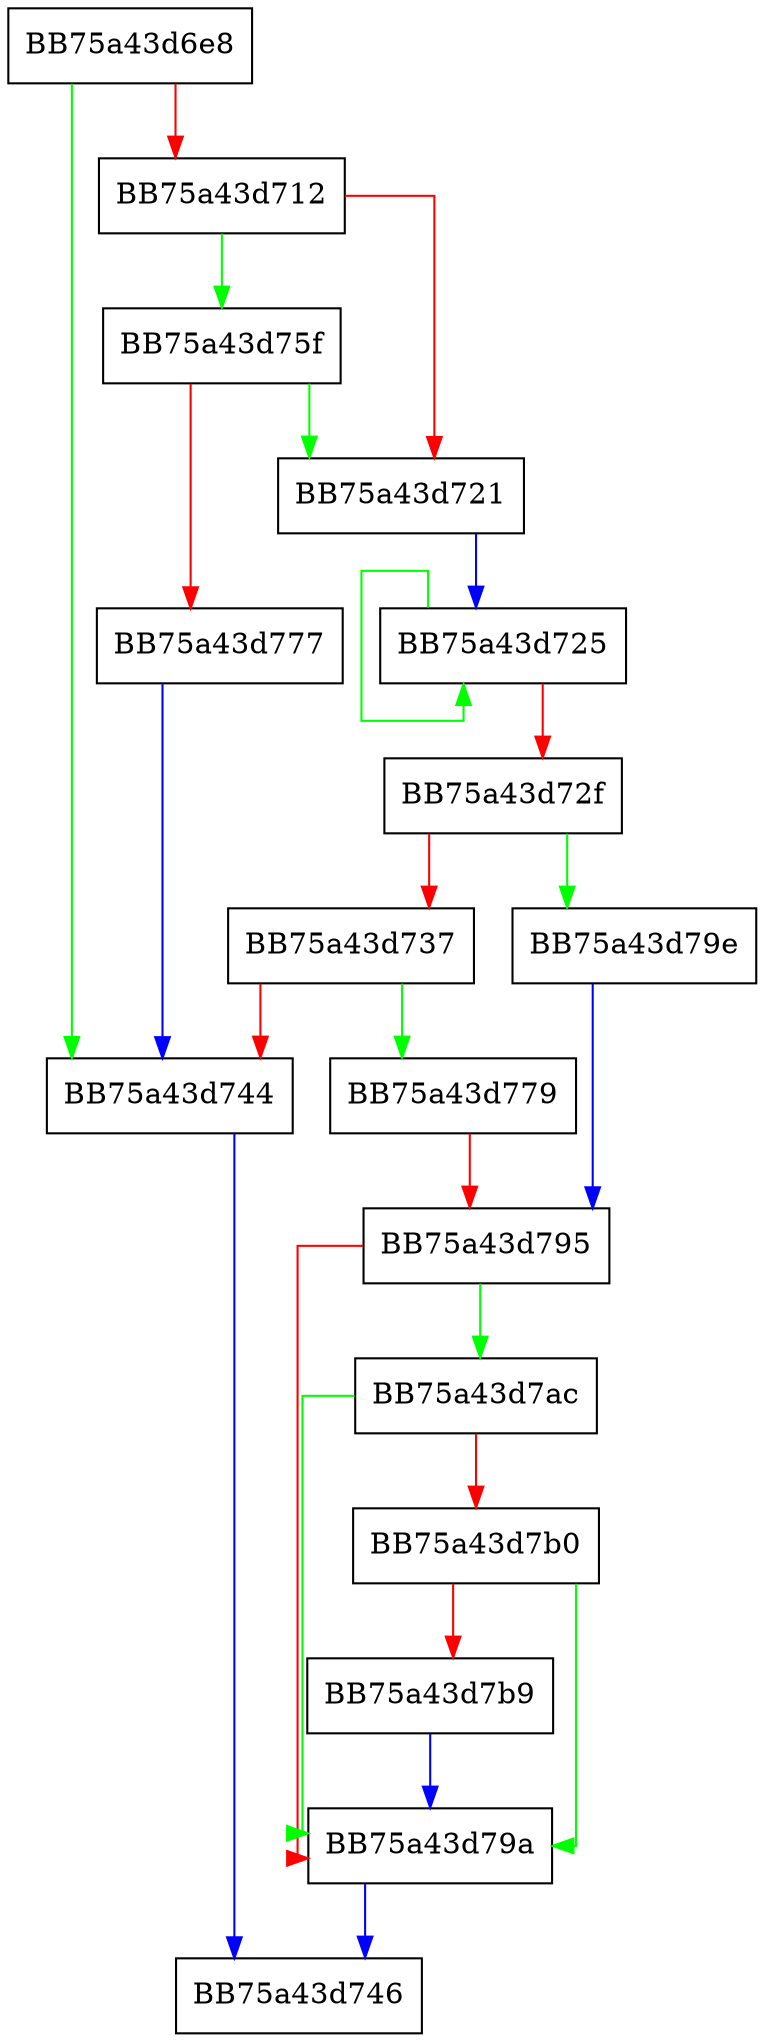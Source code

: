 digraph IsCaseSensitiveFolderCached {
  node [shape="box"];
  graph [splines=ortho];
  BB75a43d6e8 -> BB75a43d744 [color="green"];
  BB75a43d6e8 -> BB75a43d712 [color="red"];
  BB75a43d712 -> BB75a43d75f [color="green"];
  BB75a43d712 -> BB75a43d721 [color="red"];
  BB75a43d721 -> BB75a43d725 [color="blue"];
  BB75a43d725 -> BB75a43d725 [color="green"];
  BB75a43d725 -> BB75a43d72f [color="red"];
  BB75a43d72f -> BB75a43d79e [color="green"];
  BB75a43d72f -> BB75a43d737 [color="red"];
  BB75a43d737 -> BB75a43d779 [color="green"];
  BB75a43d737 -> BB75a43d744 [color="red"];
  BB75a43d744 -> BB75a43d746 [color="blue"];
  BB75a43d75f -> BB75a43d721 [color="green"];
  BB75a43d75f -> BB75a43d777 [color="red"];
  BB75a43d777 -> BB75a43d744 [color="blue"];
  BB75a43d779 -> BB75a43d795 [color="red"];
  BB75a43d795 -> BB75a43d7ac [color="green"];
  BB75a43d795 -> BB75a43d79a [color="red"];
  BB75a43d79a -> BB75a43d746 [color="blue"];
  BB75a43d79e -> BB75a43d795 [color="blue"];
  BB75a43d7ac -> BB75a43d79a [color="green"];
  BB75a43d7ac -> BB75a43d7b0 [color="red"];
  BB75a43d7b0 -> BB75a43d79a [color="green"];
  BB75a43d7b0 -> BB75a43d7b9 [color="red"];
  BB75a43d7b9 -> BB75a43d79a [color="blue"];
}